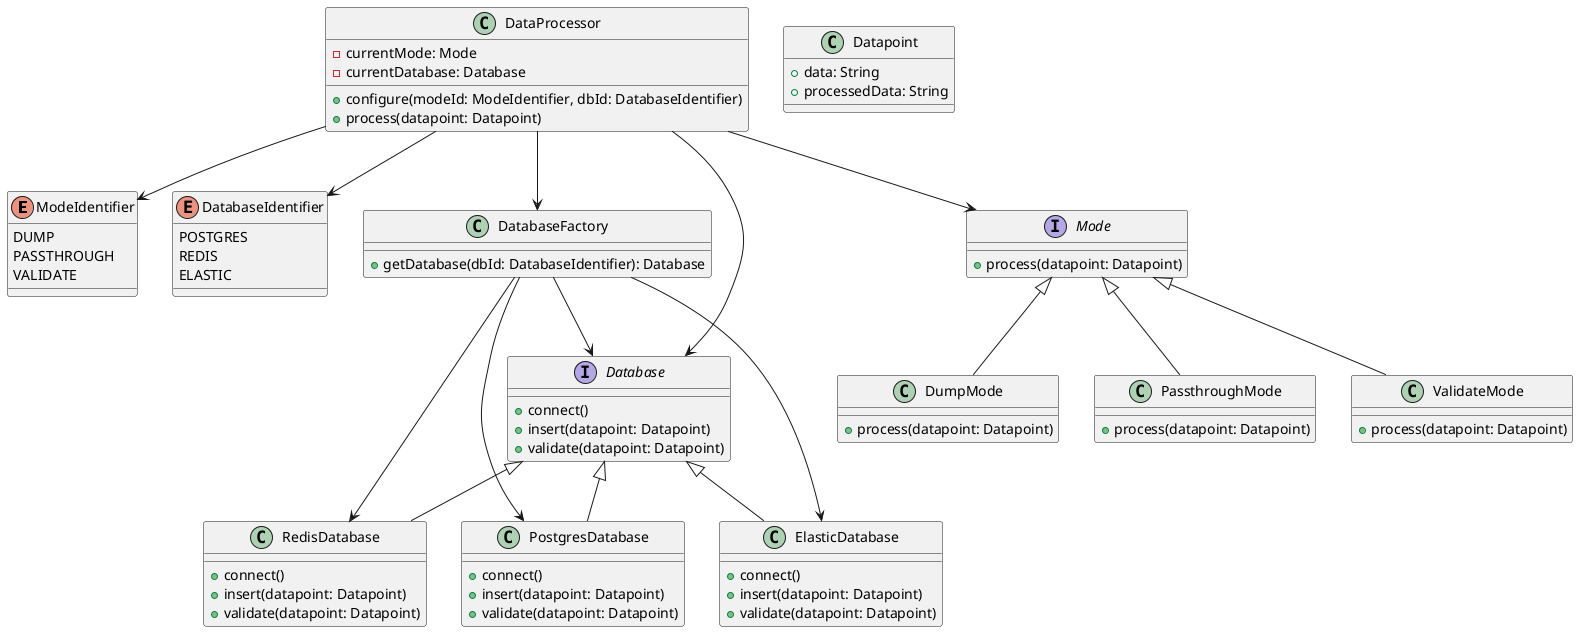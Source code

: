 @startuml

' Enumerations
enum ModeIdentifier {
    DUMP
    PASSTHROUGH
    VALIDATE
}

enum DatabaseIdentifier {
    POSTGRES
    REDIS
    ELASTIC
}

' Datapoint class
class Datapoint {
    +data: String
    +processedData: String
}

' Database Interface
interface Database {
    +connect()
    +insert(datapoint: Datapoint)
    +validate(datapoint: Datapoint)
}

' Concrete Database Implementations
class PostgresDatabase {
    +connect()
    +insert(datapoint: Datapoint)
    +validate(datapoint: Datapoint)
}

class RedisDatabase {
    +connect()
    +insert(datapoint: Datapoint)
    +validate(datapoint: Datapoint)
}

class ElasticDatabase {
    +connect()
    +insert(datapoint: Datapoint)
    +validate(datapoint: Datapoint)
}

' DatabaseFactory using Factory Pattern
class DatabaseFactory {
    +getDatabase(dbId: DatabaseIdentifier): Database
}

DatabaseFactory --> Database
DatabaseFactory --> PostgresDatabase
DatabaseFactory --> RedisDatabase
DatabaseFactory --> ElasticDatabase

' Mode Interface
interface Mode {
    +process(datapoint: Datapoint)
}

' Concrete Mode Implementations
class DumpMode {
    +process(datapoint: Datapoint)
}

class PassthroughMode {
    +process(datapoint: Datapoint)
}

class ValidateMode {
    +process(datapoint: Datapoint)
}

' DataProcessor Class
class DataProcessor {
    -currentMode: Mode
    -currentDatabase: Database
    +configure(modeId: ModeIdentifier, dbId: DatabaseIdentifier)
    +process(datapoint: Datapoint)
}

' Relationships
DataProcessor --> Mode
DataProcessor --> Database
DataProcessor --> DatabaseFactory
DataProcessor --> ModeIdentifier
DataProcessor --> DatabaseIdentifier

Mode <|-- DumpMode
Mode <|-- PassthroughMode
Mode <|-- ValidateMode

Database <|-- PostgresDatabase
Database <|-- RedisDatabase
Database <|-- ElasticDatabase

@enduml
